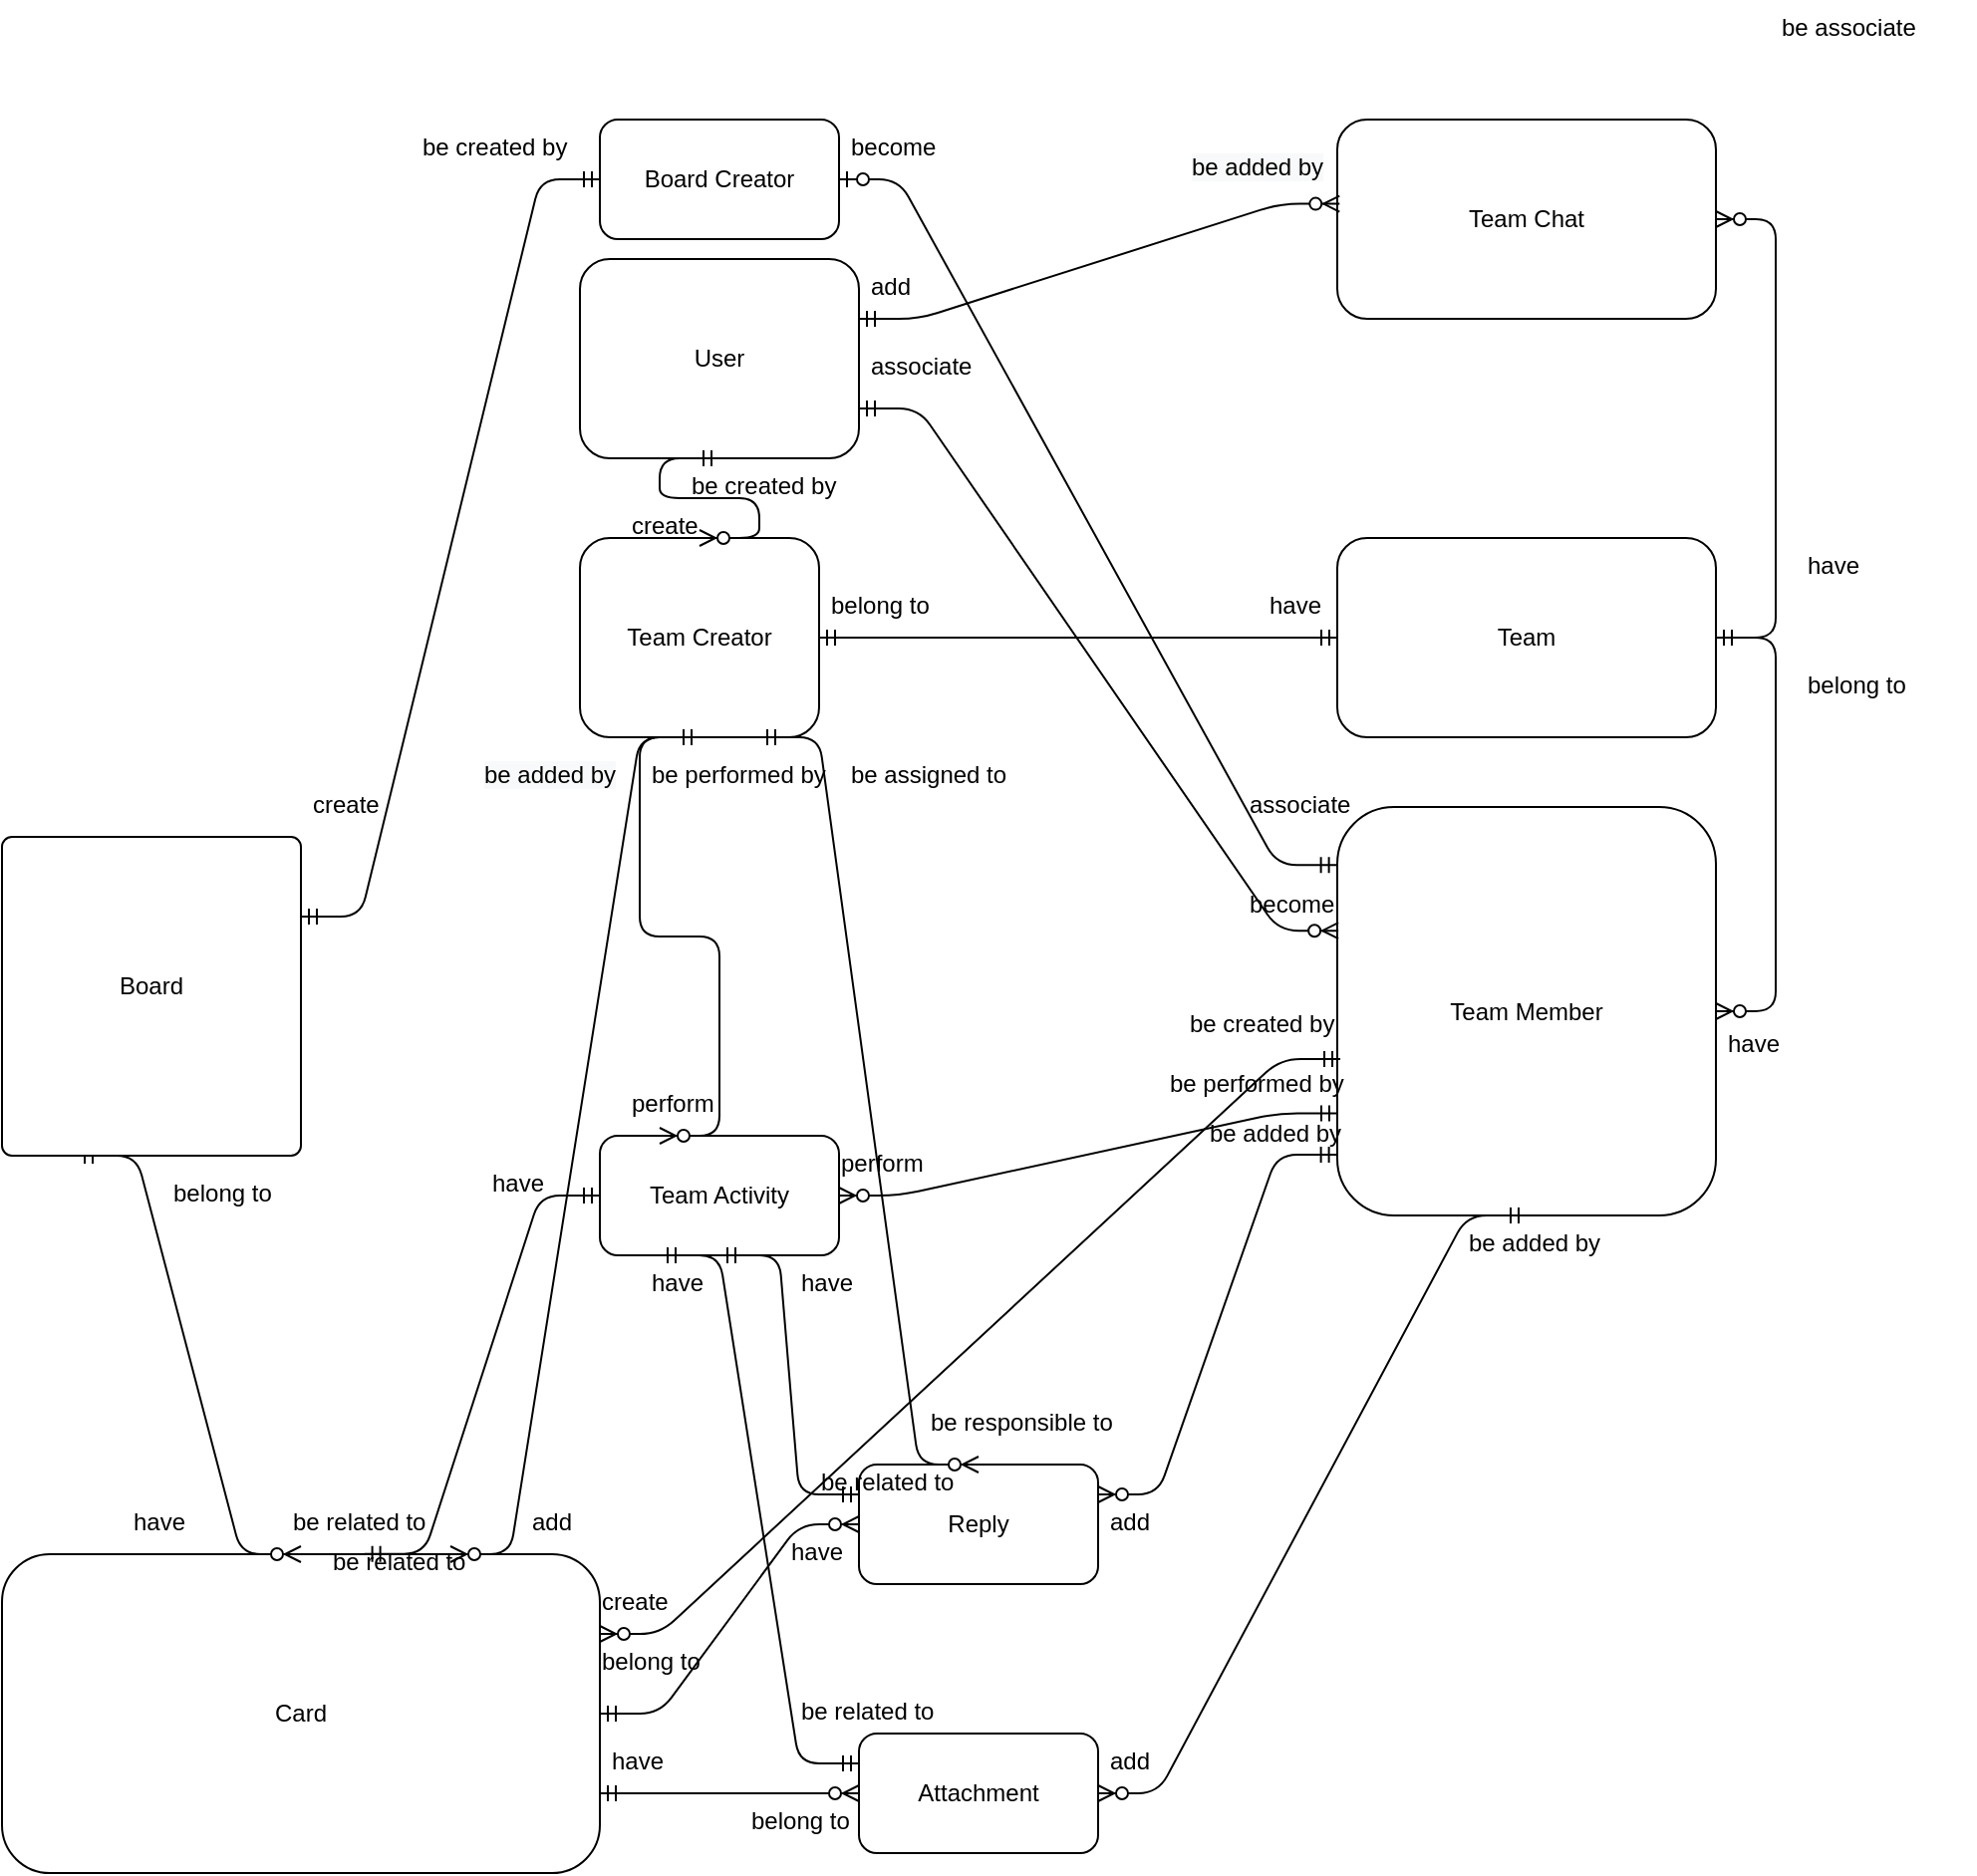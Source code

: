 <mxfile version="14.7.7" type="github">
  <diagram id="SuXs27aP5IYncbQwsvMg" name="Page-1">
    <mxGraphModel dx="1999" dy="1931" grid="1" gridSize="10" guides="1" tooltips="1" connect="1" arrows="1" fold="1" page="1" pageScale="1" pageWidth="827" pageHeight="1169" math="0" shadow="0">
      <root>
        <mxCell id="0" />
        <mxCell id="1" parent="0" />
        <mxCell id="Gnk8CrxK3jGo0koOOACp-2" value="Team" style="rounded=1;whiteSpace=wrap;html=1;" parent="1" vertex="1">
          <mxGeometry x="610" y="120" width="190" height="100" as="geometry" />
        </mxCell>
        <mxCell id="Gnk8CrxK3jGo0koOOACp-4" value="Reply" style="rounded=1;whiteSpace=wrap;html=1;" parent="1" vertex="1">
          <mxGeometry x="370" y="585" width="120" height="60" as="geometry" />
        </mxCell>
        <mxCell id="Gnk8CrxK3jGo0koOOACp-5" value="Card" style="rounded=1;whiteSpace=wrap;html=1;" parent="1" vertex="1">
          <mxGeometry x="-60" y="630" width="300" height="160" as="geometry" />
        </mxCell>
        <mxCell id="Gnk8CrxK3jGo0koOOACp-20" value="Team Member" style="rounded=1;whiteSpace=wrap;html=1;" parent="1" vertex="1">
          <mxGeometry x="610" y="255" width="190" height="205" as="geometry" />
        </mxCell>
        <mxCell id="Gnk8CrxK3jGo0koOOACp-22" value="" style="edgeStyle=entityRelationEdgeStyle;fontSize=12;html=1;endArrow=ERzeroToMany;startArrow=ERmandOne;entryX=1;entryY=0.5;entryDx=0;entryDy=0;exitX=1;exitY=0.5;exitDx=0;exitDy=0;" parent="1" source="Gnk8CrxK3jGo0koOOACp-2" target="Gnk8CrxK3jGo0koOOACp-20" edge="1">
          <mxGeometry width="100" height="100" relative="1" as="geometry">
            <mxPoint x="450" y="220" as="sourcePoint" />
            <mxPoint x="110" y="510" as="targetPoint" />
          </mxGeometry>
        </mxCell>
        <mxCell id="Gnk8CrxK3jGo0koOOACp-23" value="Team Creator" style="rounded=1;whiteSpace=wrap;html=1;" parent="1" vertex="1">
          <mxGeometry x="230" y="120" width="120" height="100" as="geometry" />
        </mxCell>
        <mxCell id="Gnk8CrxK3jGo0koOOACp-25" value="User" style="rounded=1;whiteSpace=wrap;html=1;" parent="1" vertex="1">
          <mxGeometry x="230" y="-20" width="140" height="100" as="geometry" />
        </mxCell>
        <mxCell id="Gnk8CrxK3jGo0koOOACp-27" value="" style="edgeStyle=entityRelationEdgeStyle;fontSize=12;html=1;endArrow=ERzeroToMany;startArrow=ERmandOne;exitX=0.5;exitY=1;exitDx=0;exitDy=0;entryX=0.5;entryY=0;entryDx=0;entryDy=0;" parent="1" source="Gnk8CrxK3jGo0koOOACp-25" target="Gnk8CrxK3jGo0koOOACp-23" edge="1">
          <mxGeometry width="100" height="100" relative="1" as="geometry">
            <mxPoint x="160" y="370" as="sourcePoint" />
            <mxPoint x="260" y="270" as="targetPoint" />
          </mxGeometry>
        </mxCell>
        <mxCell id="Gnk8CrxK3jGo0koOOACp-28" value="" style="edgeStyle=entityRelationEdgeStyle;fontSize=12;html=1;endArrow=ERzeroToOne;startArrow=ERmandOne;entryX=1;entryY=0.5;entryDx=0;entryDy=0;exitX=-0.001;exitY=0.142;exitDx=0;exitDy=0;exitPerimeter=0;" parent="1" source="Gnk8CrxK3jGo0koOOACp-20" target="Gnk8CrxK3jGo0koOOACp-32" edge="1">
          <mxGeometry width="100" height="100" relative="1" as="geometry">
            <mxPoint x="430" y="278" as="sourcePoint" />
            <mxPoint x="490" y="500" as="targetPoint" />
          </mxGeometry>
        </mxCell>
        <mxCell id="Gnk8CrxK3jGo0koOOACp-29" value="" style="edgeStyle=entityRelationEdgeStyle;fontSize=12;html=1;endArrow=ERzeroToMany;startArrow=ERmandOne;exitX=0.25;exitY=1;exitDx=0;exitDy=0;entryX=0.5;entryY=0;entryDx=0;entryDy=0;" parent="1" source="Gnk8CrxK3jGo0koOOACp-34" target="Gnk8CrxK3jGo0koOOACp-5" edge="1">
          <mxGeometry width="100" height="100" relative="1" as="geometry">
            <mxPoint x="60" y="460" as="sourcePoint" />
            <mxPoint x="-60" y="560" as="targetPoint" />
          </mxGeometry>
        </mxCell>
        <mxCell id="Gnk8CrxK3jGo0koOOACp-30" value="" style="edgeStyle=entityRelationEdgeStyle;fontSize=12;html=1;endArrow=ERzeroToMany;startArrow=ERmandOne;exitX=1;exitY=0.5;exitDx=0;exitDy=0;entryX=0;entryY=0.5;entryDx=0;entryDy=0;" parent="1" source="Gnk8CrxK3jGo0koOOACp-5" target="Gnk8CrxK3jGo0koOOACp-4" edge="1">
          <mxGeometry width="100" height="100" relative="1" as="geometry">
            <mxPoint x="280" y="540" as="sourcePoint" />
            <mxPoint x="370" y="585" as="targetPoint" />
          </mxGeometry>
        </mxCell>
        <mxCell id="Gnk8CrxK3jGo0koOOACp-32" value="Board Creator" style="rounded=1;whiteSpace=wrap;html=1;" parent="1" vertex="1">
          <mxGeometry x="240" y="-90" width="120" height="60" as="geometry" />
        </mxCell>
        <mxCell id="Gnk8CrxK3jGo0koOOACp-33" value="" style="edgeStyle=entityRelationEdgeStyle;fontSize=12;html=1;endArrow=ERmandOne;startArrow=ERmandOne;exitX=1;exitY=0.25;exitDx=0;exitDy=0;entryX=0;entryY=0.5;entryDx=0;entryDy=0;" parent="1" source="Gnk8CrxK3jGo0koOOACp-34" target="Gnk8CrxK3jGo0koOOACp-32" edge="1">
          <mxGeometry width="100" height="100" relative="1" as="geometry">
            <mxPoint x="110" y="360" as="sourcePoint" />
            <mxPoint x="270" y="360" as="targetPoint" />
          </mxGeometry>
        </mxCell>
        <mxCell id="Gnk8CrxK3jGo0koOOACp-34" value="" style="rounded=1;absoluteArcSize=1;html=1;arcSize=10;" parent="1" vertex="1">
          <mxGeometry x="-60" y="270" width="150" height="160" as="geometry" />
        </mxCell>
        <mxCell id="Gnk8CrxK3jGo0koOOACp-35" value="Board" style="html=1;shape=mxgraph.er.anchor;whiteSpace=wrap;" parent="Gnk8CrxK3jGo0koOOACp-34" vertex="1">
          <mxGeometry y="-10" width="150" height="170" as="geometry" />
        </mxCell>
        <mxCell id="Gnk8CrxK3jGo0koOOACp-39" value="" style="edgeStyle=entityRelationEdgeStyle;fontSize=12;html=1;endArrow=ERzeroToMany;startArrow=ERmandOne;entryX=1;entryY=0.25;entryDx=0;entryDy=0;exitX=-0.001;exitY=0.851;exitDx=0;exitDy=0;exitPerimeter=0;" parent="1" source="Gnk8CrxK3jGo0koOOACp-20" target="Gnk8CrxK3jGo0koOOACp-4" edge="1">
          <mxGeometry width="100" height="100" relative="1" as="geometry">
            <mxPoint x="530" y="440" as="sourcePoint" />
            <mxPoint x="310" y="260" as="targetPoint" />
          </mxGeometry>
        </mxCell>
        <mxCell id="Gnk8CrxK3jGo0koOOACp-40" value="" style="edgeStyle=entityRelationEdgeStyle;fontSize=12;html=1;endArrow=ERzeroToMany;startArrow=ERmandOne;exitX=0.008;exitY=0.617;exitDx=0;exitDy=0;exitPerimeter=0;entryX=1;entryY=0.25;entryDx=0;entryDy=0;" parent="1" source="Gnk8CrxK3jGo0koOOACp-20" target="Gnk8CrxK3jGo0koOOACp-5" edge="1">
          <mxGeometry width="100" height="100" relative="1" as="geometry">
            <mxPoint x="520" y="480" as="sourcePoint" />
            <mxPoint x="620" y="380" as="targetPoint" />
          </mxGeometry>
        </mxCell>
        <mxCell id="Gnk8CrxK3jGo0koOOACp-41" value="" style="edgeStyle=entityRelationEdgeStyle;fontSize=12;html=1;endArrow=ERzeroToMany;startArrow=ERmandOne;exitX=1;exitY=0.75;exitDx=0;exitDy=0;entryX=0.003;entryY=0.303;entryDx=0;entryDy=0;entryPerimeter=0;" parent="1" source="Gnk8CrxK3jGo0koOOACp-25" target="Gnk8CrxK3jGo0koOOACp-20" edge="1">
          <mxGeometry width="100" height="100" relative="1" as="geometry">
            <mxPoint x="210" y="360" as="sourcePoint" />
            <mxPoint x="567" y="320" as="targetPoint" />
          </mxGeometry>
        </mxCell>
        <mxCell id="Gnk8CrxK3jGo0koOOACp-43" value="" style="edgeStyle=entityRelationEdgeStyle;fontSize=12;html=1;endArrow=ERmandOne;startArrow=ERmandOne;exitX=1;exitY=0.5;exitDx=0;exitDy=0;" parent="1" source="Gnk8CrxK3jGo0koOOACp-23" target="Gnk8CrxK3jGo0koOOACp-2" edge="1">
          <mxGeometry width="100" height="100" relative="1" as="geometry">
            <mxPoint x="210" y="360" as="sourcePoint" />
            <mxPoint x="460" y="250" as="targetPoint" />
          </mxGeometry>
        </mxCell>
        <mxCell id="Gnk8CrxK3jGo0koOOACp-44" value="Attachment" style="rounded=1;whiteSpace=wrap;html=1;" parent="1" vertex="1">
          <mxGeometry x="370" y="720" width="120" height="60" as="geometry" />
        </mxCell>
        <mxCell id="Gnk8CrxK3jGo0koOOACp-45" value="Team Activity" style="rounded=1;whiteSpace=wrap;html=1;" parent="1" vertex="1">
          <mxGeometry x="240" y="420" width="120" height="60" as="geometry" />
        </mxCell>
        <mxCell id="Gnk8CrxK3jGo0koOOACp-46" value="" style="edgeStyle=entityRelationEdgeStyle;fontSize=12;html=1;endArrow=ERzeroToMany;startArrow=ERmandOne;exitX=1;exitY=0.75;exitDx=0;exitDy=0;entryX=0;entryY=0.5;entryDx=0;entryDy=0;" parent="1" source="Gnk8CrxK3jGo0koOOACp-5" target="Gnk8CrxK3jGo0koOOACp-44" edge="1">
          <mxGeometry width="100" height="100" relative="1" as="geometry">
            <mxPoint x="210" y="660" as="sourcePoint" />
            <mxPoint x="310" y="560" as="targetPoint" />
          </mxGeometry>
        </mxCell>
        <mxCell id="Gnk8CrxK3jGo0koOOACp-47" value="" style="edgeStyle=entityRelationEdgeStyle;fontSize=12;html=1;endArrow=ERzeroToMany;startArrow=ERmandOne;exitX=0.5;exitY=1;exitDx=0;exitDy=0;entryX=1;entryY=0.5;entryDx=0;entryDy=0;" parent="1" source="Gnk8CrxK3jGo0koOOACp-20" target="Gnk8CrxK3jGo0koOOACp-44" edge="1">
          <mxGeometry width="100" height="100" relative="1" as="geometry">
            <mxPoint x="210" y="550" as="sourcePoint" />
            <mxPoint x="310" y="450" as="targetPoint" />
          </mxGeometry>
        </mxCell>
        <mxCell id="Gnk8CrxK3jGo0koOOACp-48" value="" style="edgeStyle=entityRelationEdgeStyle;fontSize=12;html=1;endArrow=ERzeroToMany;startArrow=ERmandOne;exitX=0;exitY=0.75;exitDx=0;exitDy=0;" parent="1" source="Gnk8CrxK3jGo0koOOACp-20" target="Gnk8CrxK3jGo0koOOACp-45" edge="1">
          <mxGeometry width="100" height="100" relative="1" as="geometry">
            <mxPoint x="390" y="340" as="sourcePoint" />
            <mxPoint x="370" y="450" as="targetPoint" />
          </mxGeometry>
        </mxCell>
        <mxCell id="Gnk8CrxK3jGo0koOOACp-51" value="" style="edgeStyle=entityRelationEdgeStyle;fontSize=12;html=1;endArrow=ERzeroToMany;startArrow=ERmandOne;entryX=0.75;entryY=0;entryDx=0;entryDy=0;exitX=0.5;exitY=1;exitDx=0;exitDy=0;" parent="1" source="Gnk8CrxK3jGo0koOOACp-23" target="Gnk8CrxK3jGo0koOOACp-5" edge="1">
          <mxGeometry width="100" height="100" relative="1" as="geometry">
            <mxPoint x="370" y="175" as="sourcePoint" />
            <mxPoint x="570" y="300" as="targetPoint" />
          </mxGeometry>
        </mxCell>
        <mxCell id="Gnk8CrxK3jGo0koOOACp-54" value="" style="edgeStyle=entityRelationEdgeStyle;fontSize=12;html=1;endArrow=ERzeroToMany;startArrow=ERmandOne;entryX=0.5;entryY=0;entryDx=0;entryDy=0;exitX=0.75;exitY=1;exitDx=0;exitDy=0;" parent="1" source="Gnk8CrxK3jGo0koOOACp-23" target="Gnk8CrxK3jGo0koOOACp-4" edge="1">
          <mxGeometry width="100" height="100" relative="1" as="geometry">
            <mxPoint x="310" y="190" as="sourcePoint" />
            <mxPoint x="175" y="640" as="targetPoint" />
          </mxGeometry>
        </mxCell>
        <mxCell id="Gnk8CrxK3jGo0koOOACp-55" value="" style="edgeStyle=entityRelationEdgeStyle;fontSize=12;html=1;endArrow=ERzeroToMany;startArrow=ERmandOne;exitX=0.5;exitY=1;exitDx=0;exitDy=0;entryX=0.25;entryY=0;entryDx=0;entryDy=0;" parent="1" source="Gnk8CrxK3jGo0koOOACp-23" target="Gnk8CrxK3jGo0koOOACp-45" edge="1">
          <mxGeometry width="100" height="100" relative="1" as="geometry">
            <mxPoint x="510" y="414.73" as="sourcePoint" />
            <mxPoint x="370" y="460" as="targetPoint" />
          </mxGeometry>
        </mxCell>
        <mxCell id="Gnk8CrxK3jGo0koOOACp-60" value="" style="edgeStyle=entityRelationEdgeStyle;fontSize=12;html=1;endArrow=ERmandOne;startArrow=ERmandOne;exitX=0.606;exitY=-0.001;exitDx=0;exitDy=0;exitPerimeter=0;entryX=0;entryY=0.5;entryDx=0;entryDy=0;" parent="1" source="Gnk8CrxK3jGo0koOOACp-5" target="Gnk8CrxK3jGo0koOOACp-45" edge="1">
          <mxGeometry width="100" height="100" relative="1" as="geometry">
            <mxPoint x="210" y="550" as="sourcePoint" />
            <mxPoint x="310" y="450" as="targetPoint" />
          </mxGeometry>
        </mxCell>
        <mxCell id="Gnk8CrxK3jGo0koOOACp-61" value="" style="edgeStyle=entityRelationEdgeStyle;fontSize=12;html=1;endArrow=ERmandOne;startArrow=ERmandOne;exitX=0;exitY=0.25;exitDx=0;exitDy=0;entryX=0.5;entryY=1;entryDx=0;entryDy=0;" parent="1" source="Gnk8CrxK3jGo0koOOACp-4" target="Gnk8CrxK3jGo0koOOACp-45" edge="1">
          <mxGeometry width="100" height="100" relative="1" as="geometry">
            <mxPoint x="190.0" y="659.84" as="sourcePoint" />
            <mxPoint x="308.2" y="480" as="targetPoint" />
          </mxGeometry>
        </mxCell>
        <mxCell id="Gnk8CrxK3jGo0koOOACp-62" value="" style="edgeStyle=entityRelationEdgeStyle;fontSize=12;html=1;endArrow=ERmandOne;startArrow=ERmandOne;exitX=0;exitY=0.25;exitDx=0;exitDy=0;entryX=0.25;entryY=1;entryDx=0;entryDy=0;" parent="1" source="Gnk8CrxK3jGo0koOOACp-44" target="Gnk8CrxK3jGo0koOOACp-45" edge="1">
          <mxGeometry width="100" height="100" relative="1" as="geometry">
            <mxPoint x="141.8" y="649.84" as="sourcePoint" />
            <mxPoint x="260" y="470" as="targetPoint" />
          </mxGeometry>
        </mxCell>
        <mxCell id="Gnk8CrxK3jGo0koOOACp-67" value="create" style="text;strokeColor=none;fillColor=none;spacingLeft=4;spacingRight=4;overflow=hidden;rotatable=0;points=[[0,0.5],[1,0.5]];portConstraint=eastwest;fontSize=12;" parent="1" vertex="1">
          <mxGeometry x="250" y="100" width="50" height="30" as="geometry" />
        </mxCell>
        <mxCell id="Gnk8CrxK3jGo0koOOACp-68" value="be created by" style="text;strokeColor=none;fillColor=none;spacingLeft=4;spacingRight=4;overflow=hidden;rotatable=0;points=[[0,0.5],[1,0.5]];portConstraint=eastwest;fontSize=12;" parent="1" vertex="1">
          <mxGeometry x="280" y="80" width="90" height="30" as="geometry" />
        </mxCell>
        <mxCell id="Gnk8CrxK3jGo0koOOACp-69" value="have" style="text;strokeColor=none;fillColor=none;spacingLeft=4;spacingRight=4;overflow=hidden;rotatable=0;points=[[0,0.5],[1,0.5]];portConstraint=eastwest;fontSize=12;" parent="1" vertex="1">
          <mxGeometry x="570" y="140" width="90" height="30" as="geometry" />
        </mxCell>
        <mxCell id="Gnk8CrxK3jGo0koOOACp-71" value="belong to" style="text;strokeColor=none;fillColor=none;spacingLeft=4;spacingRight=4;overflow=hidden;rotatable=0;points=[[0,0.5],[1,0.5]];portConstraint=eastwest;fontSize=12;" parent="1" vertex="1">
          <mxGeometry x="350" y="140" width="90" height="30" as="geometry" />
        </mxCell>
        <mxCell id="Gnk8CrxK3jGo0koOOACp-72" value="be added by" style="text;strokeColor=none;fillColor=none;spacingLeft=4;spacingRight=4;overflow=hidden;rotatable=0;points=[[0,0.5],[1,0.5]];portConstraint=eastwest;fontSize=12;" parent="1" vertex="1">
          <mxGeometry x="670" y="460" width="90" height="30" as="geometry" />
        </mxCell>
        <mxCell id="Gnk8CrxK3jGo0koOOACp-73" value="belong to" style="text;strokeColor=none;fillColor=none;spacingLeft=4;spacingRight=4;overflow=hidden;rotatable=0;points=[[0,0.5],[1,0.5]];portConstraint=eastwest;fontSize=12;" parent="1" vertex="1">
          <mxGeometry x="840" y="180" width="90" height="30" as="geometry" />
        </mxCell>
        <mxCell id="Gnk8CrxK3jGo0koOOACp-74" value="add" style="text;strokeColor=none;fillColor=none;spacingLeft=4;spacingRight=4;overflow=hidden;rotatable=0;points=[[0,0.5],[1,0.5]];portConstraint=eastwest;fontSize=12;" parent="1" vertex="1">
          <mxGeometry x="490" y="720" width="90" height="30" as="geometry" />
        </mxCell>
        <mxCell id="Gnk8CrxK3jGo0koOOACp-75" value="have" style="text;strokeColor=none;fillColor=none;spacingLeft=4;spacingRight=4;overflow=hidden;rotatable=0;points=[[0,0.5],[1,0.5]];portConstraint=eastwest;fontSize=12;" parent="1" vertex="1">
          <mxGeometry x="800" y="360" width="90" height="30" as="geometry" />
        </mxCell>
        <mxCell id="Gnk8CrxK3jGo0koOOACp-76" value="have" style="text;strokeColor=none;fillColor=none;spacingLeft=4;spacingRight=4;overflow=hidden;rotatable=0;points=[[0,0.5],[1,0.5]];portConstraint=eastwest;fontSize=12;" parent="1" vertex="1">
          <mxGeometry x="240" y="720" width="90" height="30" as="geometry" />
        </mxCell>
        <mxCell id="Gnk8CrxK3jGo0koOOACp-77" value="belong to" style="text;strokeColor=none;fillColor=none;spacingLeft=4;spacingRight=4;overflow=hidden;rotatable=0;points=[[0,0.5],[1,0.5]];portConstraint=eastwest;fontSize=12;" parent="1" vertex="1">
          <mxGeometry x="310" y="750" width="90" height="30" as="geometry" />
        </mxCell>
        <mxCell id="Gnk8CrxK3jGo0koOOACp-78" value="become" style="text;strokeColor=none;fillColor=none;spacingLeft=4;spacingRight=4;overflow=hidden;rotatable=0;points=[[0,0.5],[1,0.5]];portConstraint=eastwest;fontSize=12;" parent="1" vertex="1">
          <mxGeometry x="560" y="290" width="130" height="50" as="geometry" />
        </mxCell>
        <mxCell id="Gnk8CrxK3jGo0koOOACp-79" value="associate" style="text;strokeColor=none;fillColor=none;spacingLeft=4;spacingRight=4;overflow=hidden;rotatable=0;points=[[0,0.5],[1,0.5]];portConstraint=eastwest;fontSize=12;" parent="1" vertex="1">
          <mxGeometry x="370" y="20" width="130" height="50" as="geometry" />
        </mxCell>
        <mxCell id="Gnk8CrxK3jGo0koOOACp-80" value="be responsible to" style="text;strokeColor=none;fillColor=none;spacingLeft=4;spacingRight=4;overflow=hidden;rotatable=0;points=[[0,0.5],[1,0.5]];portConstraint=eastwest;fontSize=12;" parent="1" vertex="1">
          <mxGeometry x="400" y="550" width="110" height="30" as="geometry" />
        </mxCell>
        <mxCell id="Gnk8CrxK3jGo0koOOACp-81" value="be assigned to" style="text;strokeColor=none;fillColor=none;spacingLeft=4;spacingRight=4;overflow=hidden;rotatable=0;points=[[0,0.5],[1,0.5]];portConstraint=eastwest;fontSize=12;" parent="1" vertex="1">
          <mxGeometry x="360" y="225" width="90" height="30" as="geometry" />
        </mxCell>
        <mxCell id="Gnk8CrxK3jGo0koOOACp-82" value="perform" style="text;strokeColor=none;fillColor=none;spacingLeft=4;spacingRight=4;overflow=hidden;rotatable=0;points=[[0,0.5],[1,0.5]];portConstraint=eastwest;fontSize=12;" parent="1" vertex="1">
          <mxGeometry x="250" y="390" width="90" height="30" as="geometry" />
        </mxCell>
        <mxCell id="Gnk8CrxK3jGo0koOOACp-83" value="be performed by" style="text;strokeColor=none;fillColor=none;spacingLeft=4;spacingRight=4;overflow=hidden;rotatable=0;points=[[0,0.5],[1,0.5]];portConstraint=eastwest;fontSize=12;" parent="1" vertex="1">
          <mxGeometry x="260" y="225" width="100" height="30" as="geometry" />
        </mxCell>
        <mxCell id="Gnk8CrxK3jGo0koOOACp-84" value="add" style="text;strokeColor=none;fillColor=none;spacingLeft=4;spacingRight=4;overflow=hidden;rotatable=0;points=[[0,0.5],[1,0.5]];portConstraint=eastwest;fontSize=12;" parent="1" vertex="1">
          <mxGeometry x="200" y="600" width="100" height="30" as="geometry" />
        </mxCell>
        <mxCell id="Gnk8CrxK3jGo0koOOACp-85" value="&lt;span style=&quot;color: rgb(0 , 0 , 0) ; font-family: &amp;#34;helvetica&amp;#34; ; font-size: 12px ; font-style: normal ; font-weight: 400 ; letter-spacing: normal ; text-align: left ; text-indent: 0px ; text-transform: none ; word-spacing: 0px ; background-color: rgb(248 , 249 , 250) ; display: inline ; float: none&quot;&gt;be added by&lt;/span&gt;" style="text;whiteSpace=wrap;html=1;" parent="1" vertex="1">
          <mxGeometry x="180" y="225" width="110" height="30" as="geometry" />
        </mxCell>
        <mxCell id="Gnk8CrxK3jGo0koOOACp-86" value="be related to" style="text;strokeColor=none;fillColor=none;spacingLeft=4;spacingRight=4;overflow=hidden;rotatable=0;points=[[0,0.5],[1,0.5]];portConstraint=eastwest;fontSize=12;" parent="1" vertex="1">
          <mxGeometry x="80" y="600" width="100" height="30" as="geometry" />
        </mxCell>
        <mxCell id="Gnk8CrxK3jGo0koOOACp-87" value="have" style="text;strokeColor=none;fillColor=none;spacingLeft=4;spacingRight=4;overflow=hidden;rotatable=0;points=[[0,0.5],[1,0.5]];portConstraint=eastwest;fontSize=12;" parent="1" vertex="1">
          <mxGeometry x="180" y="430" width="90" height="30" as="geometry" />
        </mxCell>
        <mxCell id="Gnk8CrxK3jGo0koOOACp-88" value="have" style="text;strokeColor=none;fillColor=none;spacingLeft=4;spacingRight=4;overflow=hidden;rotatable=0;points=[[0,0.5],[1,0.5]];portConstraint=eastwest;fontSize=12;" parent="1" vertex="1">
          <mxGeometry y="600" width="100" height="30" as="geometry" />
        </mxCell>
        <mxCell id="Gnk8CrxK3jGo0koOOACp-89" value="belong to" style="text;strokeColor=none;fillColor=none;spacingLeft=4;spacingRight=4;overflow=hidden;rotatable=0;points=[[0,0.5],[1,0.5]];portConstraint=eastwest;fontSize=12;" parent="1" vertex="1">
          <mxGeometry x="20" y="435" width="100" height="30" as="geometry" />
        </mxCell>
        <mxCell id="Gnk8CrxK3jGo0koOOACp-90" value="have" style="text;strokeColor=none;fillColor=none;spacingLeft=4;spacingRight=4;overflow=hidden;rotatable=0;points=[[0,0.5],[1,0.5]];portConstraint=eastwest;fontSize=12;" parent="1" vertex="1">
          <mxGeometry x="330" y="615" width="100" height="30" as="geometry" />
        </mxCell>
        <mxCell id="Gnk8CrxK3jGo0koOOACp-91" value="belong to" style="text;strokeColor=none;fillColor=none;spacingLeft=4;spacingRight=4;overflow=hidden;rotatable=0;points=[[0,0.5],[1,0.5]];portConstraint=eastwest;fontSize=12;" parent="1" vertex="1">
          <mxGeometry x="235" y="670" width="100" height="30" as="geometry" />
        </mxCell>
        <mxCell id="Gnk8CrxK3jGo0koOOACp-92" value="create" style="text;strokeColor=none;fillColor=none;spacingLeft=4;spacingRight=4;overflow=hidden;rotatable=0;points=[[0,0.5],[1,0.5]];portConstraint=eastwest;fontSize=12;" parent="1" vertex="1">
          <mxGeometry x="235" y="640" width="100" height="30" as="geometry" />
        </mxCell>
        <mxCell id="Gnk8CrxK3jGo0koOOACp-93" value="be created by" style="text;strokeColor=none;fillColor=none;spacingLeft=4;spacingRight=4;overflow=hidden;rotatable=0;points=[[0,0.5],[1,0.5]];portConstraint=eastwest;fontSize=12;" parent="1" vertex="1">
          <mxGeometry x="530" y="350" width="100" height="30" as="geometry" />
        </mxCell>
        <mxCell id="Gnk8CrxK3jGo0koOOACp-95" value="be related to" style="text;strokeColor=none;fillColor=none;spacingLeft=4;spacingRight=4;overflow=hidden;rotatable=0;points=[[0,0.5],[1,0.5]];portConstraint=eastwest;fontSize=12;" parent="1" vertex="1">
          <mxGeometry x="335" y="695" width="100" height="30" as="geometry" />
        </mxCell>
        <mxCell id="Gnk8CrxK3jGo0koOOACp-96" value="be related to" style="text;strokeColor=none;fillColor=none;spacingLeft=4;spacingRight=4;overflow=hidden;rotatable=0;points=[[0,0.5],[1,0.5]];portConstraint=eastwest;fontSize=12;" parent="1" vertex="1">
          <mxGeometry x="100" y="620" width="100" height="30" as="geometry" />
        </mxCell>
        <mxCell id="Gnk8CrxK3jGo0koOOACp-97" value="be related to" style="text;strokeColor=none;fillColor=none;spacingLeft=4;spacingRight=4;overflow=hidden;rotatable=0;points=[[0,0.5],[1,0.5]];portConstraint=eastwest;fontSize=12;" parent="1" vertex="1">
          <mxGeometry x="345" y="580" width="100" height="30" as="geometry" />
        </mxCell>
        <mxCell id="Gnk8CrxK3jGo0koOOACp-99" value="have" style="text;strokeColor=none;fillColor=none;spacingLeft=4;spacingRight=4;overflow=hidden;rotatable=0;points=[[0,0.5],[1,0.5]];portConstraint=eastwest;fontSize=12;" parent="1" vertex="1">
          <mxGeometry x="260" y="480" width="100" height="30" as="geometry" />
        </mxCell>
        <mxCell id="Gnk8CrxK3jGo0koOOACp-100" value="have" style="text;strokeColor=none;fillColor=none;spacingLeft=4;spacingRight=4;overflow=hidden;rotatable=0;points=[[0,0.5],[1,0.5]];portConstraint=eastwest;fontSize=12;" parent="1" vertex="1">
          <mxGeometry x="335" y="480" width="100" height="30" as="geometry" />
        </mxCell>
        <mxCell id="Gnk8CrxK3jGo0koOOACp-101" value="perform" style="text;strokeColor=none;fillColor=none;spacingLeft=4;spacingRight=4;overflow=hidden;rotatable=0;points=[[0,0.5],[1,0.5]];portConstraint=eastwest;fontSize=12;" parent="1" vertex="1">
          <mxGeometry x="355" y="420" width="90" height="30" as="geometry" />
        </mxCell>
        <mxCell id="Gnk8CrxK3jGo0koOOACp-105" value="be performed by" style="text;strokeColor=none;fillColor=none;spacingLeft=4;spacingRight=4;overflow=hidden;rotatable=0;points=[[0,0.5],[1,0.5]];portConstraint=eastwest;fontSize=12;" parent="1" vertex="1">
          <mxGeometry x="520" y="380" width="100" height="30" as="geometry" />
        </mxCell>
        <mxCell id="Gnk8CrxK3jGo0koOOACp-107" value="add" style="text;strokeColor=none;fillColor=none;spacingLeft=4;spacingRight=4;overflow=hidden;rotatable=0;points=[[0,0.5],[1,0.5]];portConstraint=eastwest;fontSize=12;" parent="1" vertex="1">
          <mxGeometry x="490" y="600" width="100" height="30" as="geometry" />
        </mxCell>
        <mxCell id="Gnk8CrxK3jGo0koOOACp-108" value="be added by" style="text;strokeColor=none;fillColor=none;spacingLeft=4;spacingRight=4;overflow=hidden;rotatable=0;points=[[0,0.5],[1,0.5]];portConstraint=eastwest;fontSize=12;" parent="1" vertex="1">
          <mxGeometry x="540" y="405" width="100" height="30" as="geometry" />
        </mxCell>
        <mxCell id="Gnk8CrxK3jGo0koOOACp-109" value="become" style="text;strokeColor=none;fillColor=none;spacingLeft=4;spacingRight=4;overflow=hidden;rotatable=0;points=[[0,0.5],[1,0.5]];portConstraint=eastwest;fontSize=12;" parent="1" vertex="1">
          <mxGeometry x="360" y="-90" width="130" height="50" as="geometry" />
        </mxCell>
        <mxCell id="Gnk8CrxK3jGo0koOOACp-110" value="associate" style="text;strokeColor=none;fillColor=none;spacingLeft=4;spacingRight=4;overflow=hidden;rotatable=0;points=[[0,0.5],[1,0.5]];portConstraint=eastwest;fontSize=12;" parent="1" vertex="1">
          <mxGeometry x="560" y="240" width="130" height="50" as="geometry" />
        </mxCell>
        <mxCell id="Gnk8CrxK3jGo0koOOACp-112" value="create" style="text;strokeColor=none;fillColor=none;spacingLeft=4;spacingRight=4;overflow=hidden;rotatable=0;points=[[0,0.5],[1,0.5]];portConstraint=eastwest;fontSize=12;" parent="1" vertex="1">
          <mxGeometry x="90" y="240" width="50" height="30" as="geometry" />
        </mxCell>
        <mxCell id="Gnk8CrxK3jGo0koOOACp-113" value="be created by" style="text;strokeColor=none;fillColor=none;spacingLeft=4;spacingRight=4;overflow=hidden;rotatable=0;points=[[0,0.5],[1,0.5]];portConstraint=eastwest;fontSize=12;" parent="1" vertex="1">
          <mxGeometry x="145" y="-90" width="90" height="30" as="geometry" />
        </mxCell>
        <mxCell id="xn8MVUkUAr-4KWDl8Nz2-1" value="Team Chat" style="rounded=1;whiteSpace=wrap;html=1;" vertex="1" parent="1">
          <mxGeometry x="610" y="-90" width="190" height="100" as="geometry" />
        </mxCell>
        <mxCell id="xn8MVUkUAr-4KWDl8Nz2-2" value="" style="edgeStyle=entityRelationEdgeStyle;fontSize=12;html=1;endArrow=ERzeroToMany;startArrow=ERmandOne;entryX=0.006;entryY=0.423;entryDx=0;entryDy=0;entryPerimeter=0;" edge="1" parent="1" target="xn8MVUkUAr-4KWDl8Nz2-1">
          <mxGeometry width="100" height="100" relative="1" as="geometry">
            <mxPoint x="370" y="10" as="sourcePoint" />
            <mxPoint x="370" y="197.5" as="targetPoint" />
          </mxGeometry>
        </mxCell>
        <mxCell id="xn8MVUkUAr-4KWDl8Nz2-3" value="" style="edgeStyle=entityRelationEdgeStyle;fontSize=12;html=1;endArrow=ERzeroToMany;startArrow=ERmandOne;" edge="1" parent="1" source="Gnk8CrxK3jGo0koOOACp-2" target="xn8MVUkUAr-4KWDl8Nz2-1">
          <mxGeometry width="100" height="100" relative="1" as="geometry">
            <mxPoint x="870" y="37.5" as="sourcePoint" />
            <mxPoint x="870" y="225" as="targetPoint" />
          </mxGeometry>
        </mxCell>
        <mxCell id="xn8MVUkUAr-4KWDl8Nz2-4" value="be associate" style="text;strokeColor=none;fillColor=none;spacingLeft=4;spacingRight=4;overflow=hidden;rotatable=0;points=[[0,0.5],[1,0.5]];portConstraint=eastwest;fontSize=12;" vertex="1" parent="1">
          <mxGeometry x="827" y="-150" width="90" height="30" as="geometry" />
        </mxCell>
        <mxCell id="xn8MVUkUAr-4KWDl8Nz2-5" value="have" style="text;strokeColor=none;fillColor=none;spacingLeft=4;spacingRight=4;overflow=hidden;rotatable=0;points=[[0,0.5],[1,0.5]];portConstraint=eastwest;fontSize=12;" vertex="1" parent="1">
          <mxGeometry x="840" y="120" width="90" height="30" as="geometry" />
        </mxCell>
        <mxCell id="xn8MVUkUAr-4KWDl8Nz2-8" value="&lt;span style=&quot;color: rgb(0 , 0 , 0) ; font-family: &amp;#34;helvetica&amp;#34; ; font-size: 12px ; font-style: normal ; font-weight: 400 ; letter-spacing: normal ; text-align: left ; text-indent: 0px ; text-transform: none ; word-spacing: 0px ; background-color: rgb(248 , 249 , 250) ; display: inline ; float: none&quot;&gt;be added by&lt;/span&gt;" style="text;whiteSpace=wrap;html=1;" vertex="1" parent="1">
          <mxGeometry x="535" y="-80" width="110" height="30" as="geometry" />
        </mxCell>
        <mxCell id="xn8MVUkUAr-4KWDl8Nz2-9" value="add" style="text;strokeColor=none;fillColor=none;spacingLeft=4;spacingRight=4;overflow=hidden;rotatable=0;points=[[0,0.5],[1,0.5]];portConstraint=eastwest;fontSize=12;" vertex="1" parent="1">
          <mxGeometry x="370" y="-20" width="100" height="30" as="geometry" />
        </mxCell>
      </root>
    </mxGraphModel>
  </diagram>
</mxfile>
